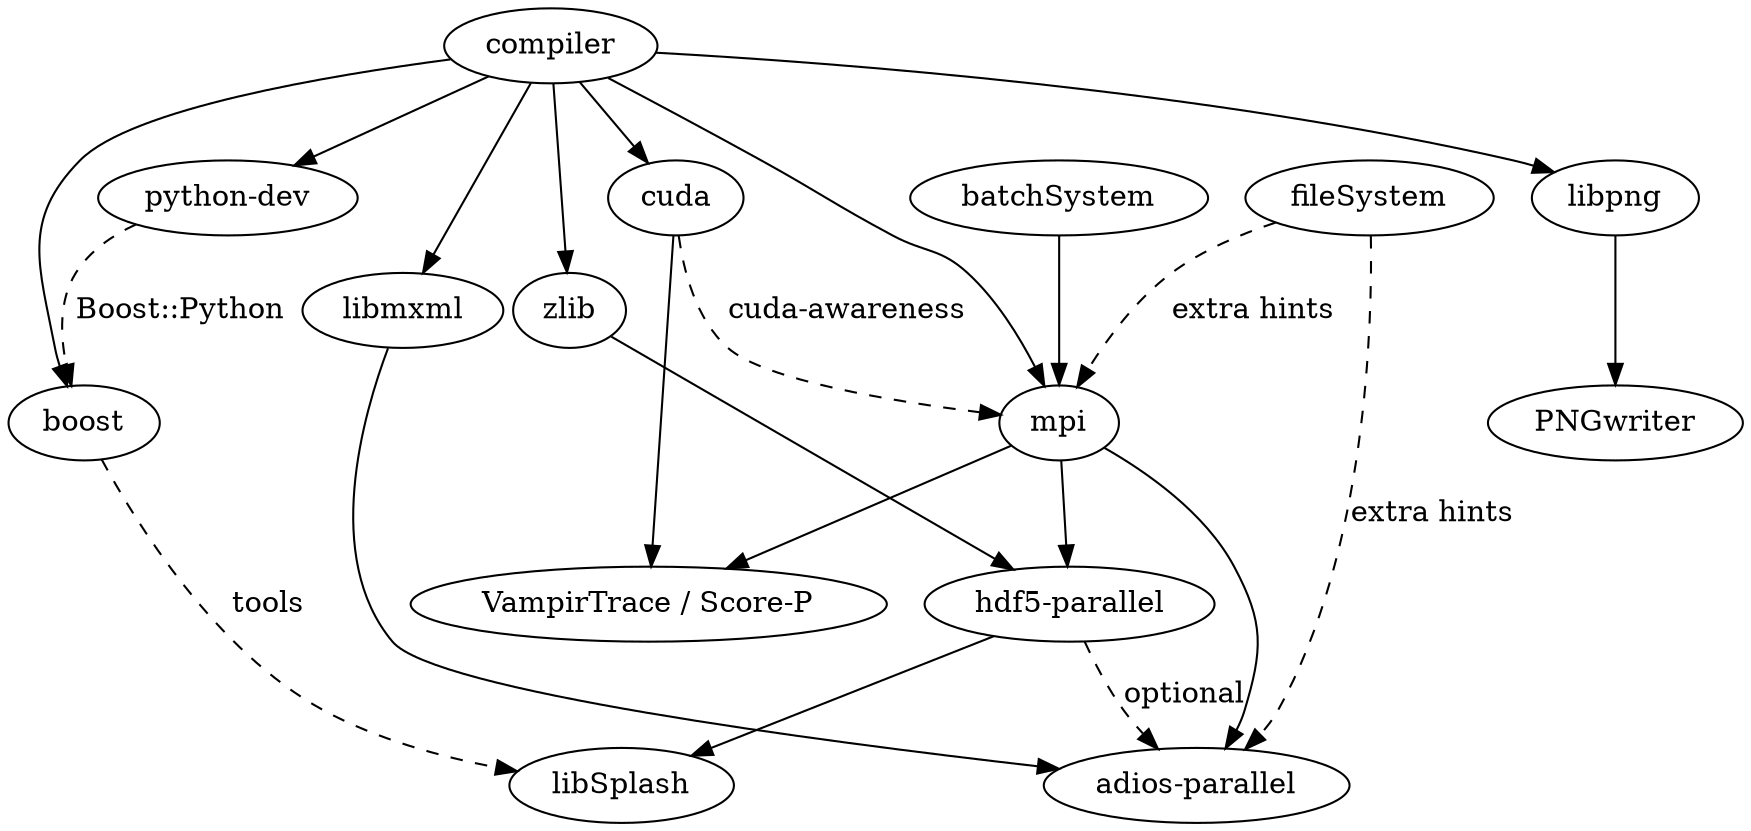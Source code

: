 /* Generate the output
 *
 * Debian: apt-get install libgraph-easy-perl
 * Command:
 *   graph-easy --input=libraryDependencies.dot --boxart > libraryDependencies.md
 *   graph-easy --input=libraryDependencies.dot --as_ascii > libraryDependencies.txt
 *   graph-easy --input=libraryDependencies.dot --svg > libraryDependencies.svg
 *   graph-easy --input=libraryDependencies.dot --png
 */

digraph PIConGPU {
    compiler -> cuda;
    compiler -> mpi;
    compiler -> boost;
    compiler -> python;
    compiler -> zlib;
    compiler -> libmxml;
    compiler -> libpng;

    cuda -> mpi [style=dashed label="cuda-awareness"];
    batchSystem -> mpi;
    fileSystem -> mpi [style=dashed label="extra hints"];

    python [label="python-dev"];
    python -> boost [style=dashed label="Boost::Python"];

    hdf5 [label="hdf5-parallel"];
    mpi -> hdf5;
    zlib -> hdf5;
    hdf5 -> libSplash;
    boost -> libSplash [style=dashed label="tools"];

    adios [label="adios-parallel"];
    mpi -> adios;
    libmxml -> adios;
    hdf5 -> adios [style=dashed label="optional"];
    fileSystem -> adios [style=dashed label="extra hints"];

    libpng -> PNGwriter;

    trace [label="VampirTrace / Score-P"];
    mpi -> trace;
    cuda -> trace;
}
